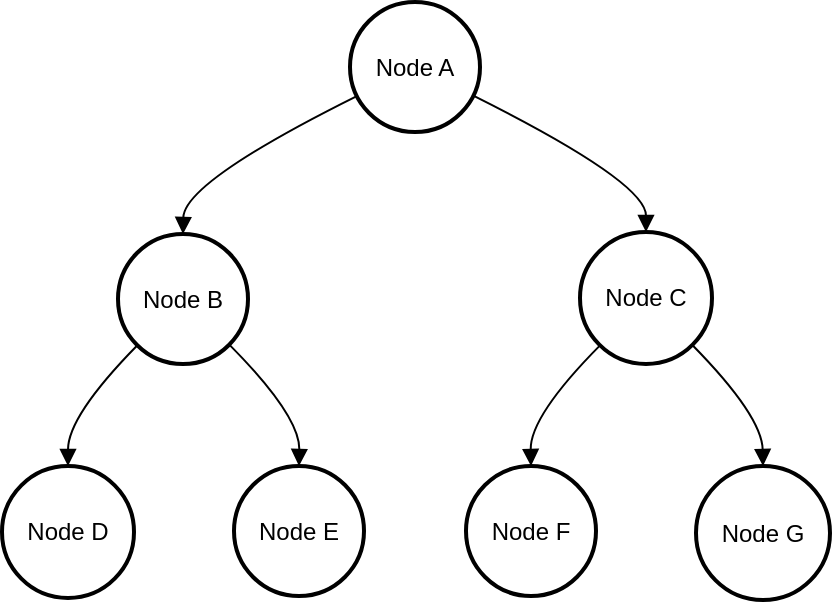 <mxfile version="22.0.8" type="github">
  <diagram name="Página-1" id="Fu73Jsv3ID6kkZyym9P0">
    <mxGraphModel>
      <root>
        <mxCell id="0" />
        <mxCell id="1" parent="0" />
        <mxCell id="2" value="Node A" style="ellipse;aspect=fixed;strokeWidth=2;whiteSpace=wrap;" vertex="1" parent="1">
          <mxGeometry x="174" width="65" height="65" as="geometry" />
        </mxCell>
        <mxCell id="3" value="Node B" style="ellipse;aspect=fixed;strokeWidth=2;whiteSpace=wrap;" vertex="1" parent="1">
          <mxGeometry x="58" y="116" width="65" height="65" as="geometry" />
        </mxCell>
        <mxCell id="4" value="Node C" style="ellipse;aspect=fixed;strokeWidth=2;whiteSpace=wrap;" vertex="1" parent="1">
          <mxGeometry x="289" y="115" width="66" height="66" as="geometry" />
        </mxCell>
        <mxCell id="5" value="Node D" style="ellipse;aspect=fixed;strokeWidth=2;whiteSpace=wrap;" vertex="1" parent="1">
          <mxGeometry y="232" width="66" height="66" as="geometry" />
        </mxCell>
        <mxCell id="6" value="Node E" style="ellipse;aspect=fixed;strokeWidth=2;whiteSpace=wrap;" vertex="1" parent="1">
          <mxGeometry x="116" y="232" width="65" height="65" as="geometry" />
        </mxCell>
        <mxCell id="7" value="Node F" style="ellipse;aspect=fixed;strokeWidth=2;whiteSpace=wrap;" vertex="1" parent="1">
          <mxGeometry x="232" y="232" width="65" height="65" as="geometry" />
        </mxCell>
        <mxCell id="8" value="Node G" style="ellipse;aspect=fixed;strokeWidth=2;whiteSpace=wrap;" vertex="1" parent="1">
          <mxGeometry x="347" y="232" width="67" height="67" as="geometry" />
        </mxCell>
        <mxCell id="9" value="" style="curved=1;startArrow=none;endArrow=block;exitX=0.001;exitY=0.753;entryX=0.507;entryY=-0.004;" edge="1" parent="1" source="2" target="3">
          <mxGeometry relative="1" as="geometry">
            <Array as="points">
              <mxPoint x="91" y="90" />
            </Array>
          </mxGeometry>
        </mxCell>
        <mxCell id="10" value="" style="curved=1;startArrow=none;endArrow=block;exitX=1.006;exitY=0.753;entryX=0.504;entryY=0.005;" edge="1" parent="1" source="2" target="4">
          <mxGeometry relative="1" as="geometry">
            <Array as="points">
              <mxPoint x="322" y="90" />
            </Array>
          </mxGeometry>
        </mxCell>
        <mxCell id="11" value="" style="curved=1;startArrow=none;endArrow=block;exitX=0.007;exitY=1.001;entryX=0.502;entryY=-0.0;" edge="1" parent="1" source="3" target="5">
          <mxGeometry relative="1" as="geometry">
            <Array as="points">
              <mxPoint x="33" y="207" />
            </Array>
          </mxGeometry>
        </mxCell>
        <mxCell id="12" value="" style="curved=1;startArrow=none;endArrow=block;exitX=1.008;exitY=1.001;entryX=0.505;entryY=0.007;" edge="1" parent="1" source="3" target="6">
          <mxGeometry relative="1" as="geometry">
            <Array as="points">
              <mxPoint x="149" y="207" />
            </Array>
          </mxGeometry>
        </mxCell>
        <mxCell id="13" value="" style="curved=1;startArrow=none;endArrow=block;exitX=0.002;exitY=1.008;entryX=0.495;entryY=0.007;" edge="1" parent="1" source="4" target="7">
          <mxGeometry relative="1" as="geometry">
            <Array as="points">
              <mxPoint x="264" y="207" />
            </Array>
          </mxGeometry>
        </mxCell>
        <mxCell id="14" value="" style="curved=1;startArrow=none;endArrow=block;exitX=1.005;exitY=1.008;entryX=0.498;entryY=-0.007;" edge="1" parent="1" source="4" target="8">
          <mxGeometry relative="1" as="geometry">
            <Array as="points">
              <mxPoint x="380" y="207" />
            </Array>
          </mxGeometry>
        </mxCell>
      </root>
    </mxGraphModel>
  </diagram>
</mxfile>
